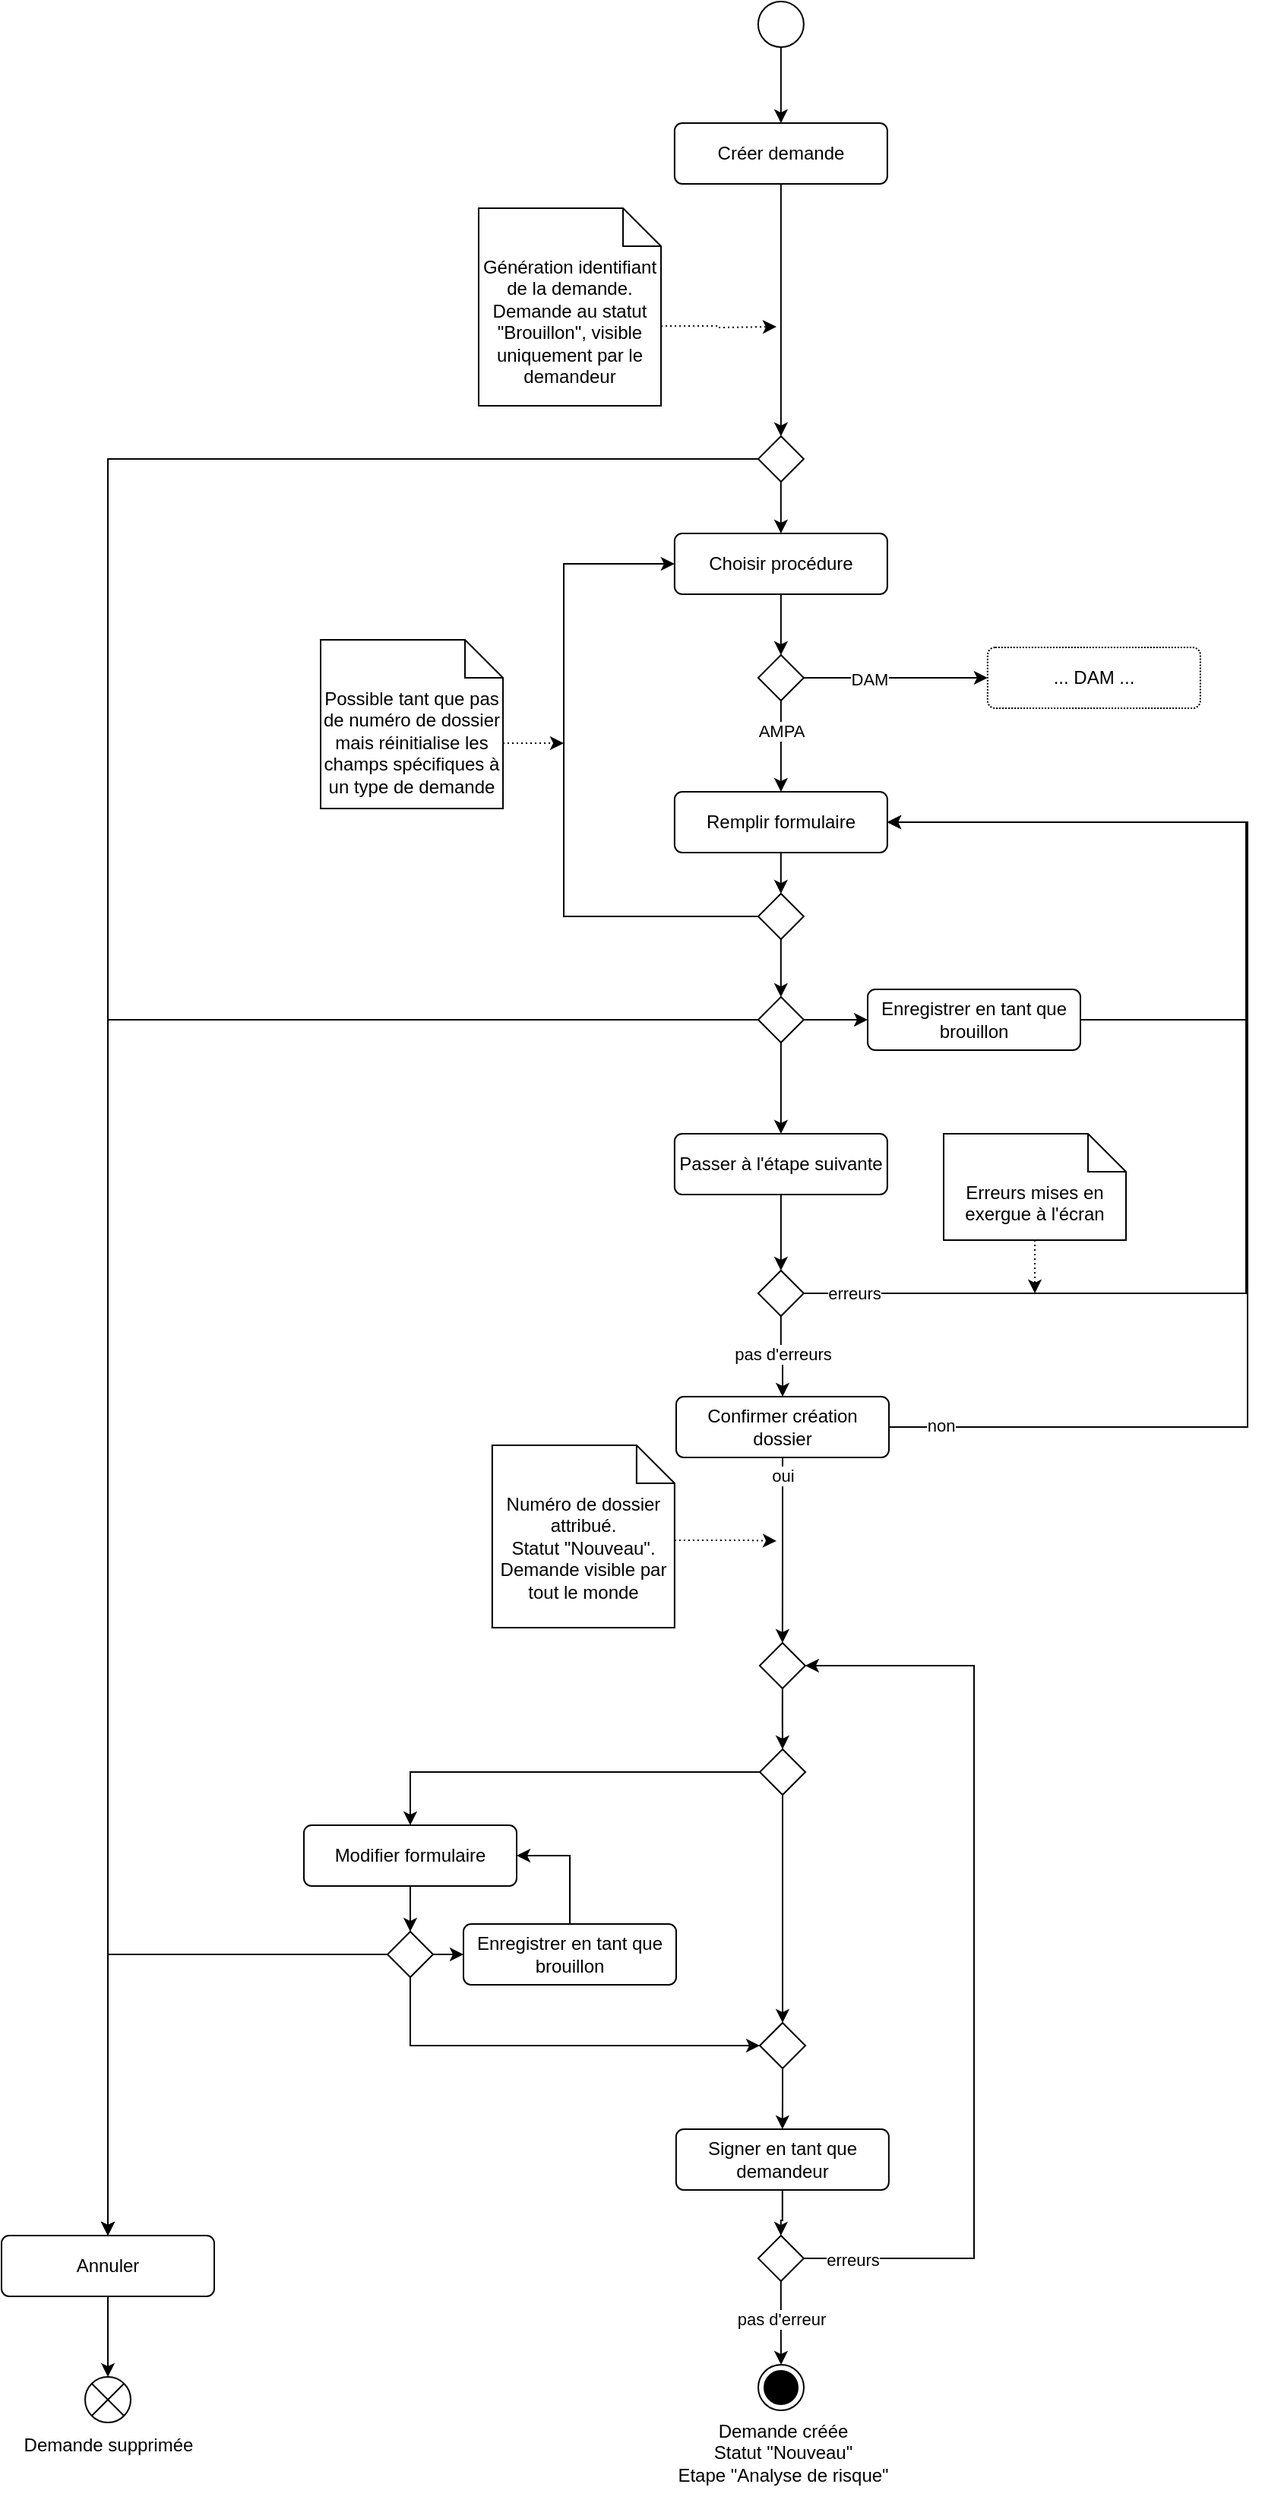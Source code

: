 <mxfile version="27.1.4">
  <diagram name="Page-1" id="jMT7qvEgKrcYKiHkLbD0">
    <mxGraphModel dx="4077" dy="3131" grid="1" gridSize="10" guides="1" tooltips="1" connect="1" arrows="1" fold="1" page="1" pageScale="1" pageWidth="827" pageHeight="1169" math="0" shadow="0">
      <root>
        <mxCell id="0" />
        <mxCell id="1" parent="0" />
        <mxCell id="IQUpeEHo_qNDzm3f8D3w-1" style="edgeStyle=orthogonalEdgeStyle;rounded=0;orthogonalLoop=1;jettySize=auto;html=1;exitX=0.5;exitY=1;exitDx=0;exitDy=0;" edge="1" parent="1" source="IQUpeEHo_qNDzm3f8D3w-2" target="IQUpeEHo_qNDzm3f8D3w-4">
          <mxGeometry relative="1" as="geometry" />
        </mxCell>
        <mxCell id="IQUpeEHo_qNDzm3f8D3w-2" value="" style="ellipse;" vertex="1" parent="1">
          <mxGeometry x="397.93" y="-40" width="30" height="30" as="geometry" />
        </mxCell>
        <mxCell id="IQUpeEHo_qNDzm3f8D3w-3" value="" style="edgeStyle=orthogonalEdgeStyle;rounded=0;orthogonalLoop=1;jettySize=auto;html=1;entryX=0.5;entryY=0;entryDx=0;entryDy=0;" edge="1" parent="1" source="IQUpeEHo_qNDzm3f8D3w-50" target="IQUpeEHo_qNDzm3f8D3w-17">
          <mxGeometry relative="1" as="geometry">
            <mxPoint x="413" y="240" as="targetPoint" />
          </mxGeometry>
        </mxCell>
        <mxCell id="IQUpeEHo_qNDzm3f8D3w-4" value="&lt;div&gt;Créer demande&lt;/div&gt;" style="html=1;align=center;verticalAlign=middle;rounded=1;absoluteArcSize=1;arcSize=10;dashed=0;whiteSpace=wrap;" vertex="1" parent="1">
          <mxGeometry x="342.93" y="40" width="140" height="40" as="geometry" />
        </mxCell>
        <mxCell id="IQUpeEHo_qNDzm3f8D3w-5" value="" style="edgeStyle=orthogonalEdgeStyle;rounded=0;orthogonalLoop=1;jettySize=auto;html=1;" edge="1" parent="1" source="IQUpeEHo_qNDzm3f8D3w-54" target="IQUpeEHo_qNDzm3f8D3w-12">
          <mxGeometry relative="1" as="geometry" />
        </mxCell>
        <mxCell id="IQUpeEHo_qNDzm3f8D3w-6" style="edgeStyle=orthogonalEdgeStyle;rounded=0;orthogonalLoop=1;jettySize=auto;html=1;exitX=0;exitY=0.5;exitDx=0;exitDy=0;entryX=0.5;entryY=0;entryDx=0;entryDy=0;" edge="1" parent="1" source="IQUpeEHo_qNDzm3f8D3w-12" target="IQUpeEHo_qNDzm3f8D3w-14">
          <mxGeometry relative="1" as="geometry" />
        </mxCell>
        <mxCell id="IQUpeEHo_qNDzm3f8D3w-7" value="Remplir formulaire" style="html=1;align=center;verticalAlign=middle;rounded=1;absoluteArcSize=1;arcSize=10;dashed=0;whiteSpace=wrap;" vertex="1" parent="1">
          <mxGeometry x="342.93" y="480" width="140" height="40" as="geometry" />
        </mxCell>
        <mxCell id="IQUpeEHo_qNDzm3f8D3w-8" style="edgeStyle=orthogonalEdgeStyle;rounded=0;orthogonalLoop=1;jettySize=auto;html=1;exitX=0;exitY=0;exitDx=120;exitDy=77.5;exitPerimeter=0;dashed=1;dashPattern=1 2;" edge="1" parent="1" source="IQUpeEHo_qNDzm3f8D3w-9">
          <mxGeometry relative="1" as="geometry">
            <mxPoint x="410" y="174" as="targetPoint" />
          </mxGeometry>
        </mxCell>
        <mxCell id="IQUpeEHo_qNDzm3f8D3w-9" value="&lt;div&gt;Génération identifiant de la demande.&lt;/div&gt;&lt;div&gt;Demande au statut &quot;Brouillon&quot;, visible uniquement par le demandeur&lt;/div&gt;" style="shape=note2;boundedLbl=1;whiteSpace=wrap;html=1;size=25;verticalAlign=top;align=center;" vertex="1" parent="1">
          <mxGeometry x="214" y="96" width="120" height="130" as="geometry" />
        </mxCell>
        <mxCell id="IQUpeEHo_qNDzm3f8D3w-10" value="" style="edgeStyle=orthogonalEdgeStyle;rounded=0;orthogonalLoop=1;jettySize=auto;html=1;" edge="1" parent="1" source="IQUpeEHo_qNDzm3f8D3w-12" target="IQUpeEHo_qNDzm3f8D3w-25">
          <mxGeometry relative="1" as="geometry" />
        </mxCell>
        <mxCell id="IQUpeEHo_qNDzm3f8D3w-11" value="" style="edgeStyle=orthogonalEdgeStyle;rounded=0;orthogonalLoop=1;jettySize=auto;html=1;" edge="1" parent="1" source="IQUpeEHo_qNDzm3f8D3w-12" target="IQUpeEHo_qNDzm3f8D3w-27">
          <mxGeometry relative="1" as="geometry" />
        </mxCell>
        <mxCell id="IQUpeEHo_qNDzm3f8D3w-12" value="" style="rhombus;" vertex="1" parent="1">
          <mxGeometry x="397.93" y="615" width="30" height="30" as="geometry" />
        </mxCell>
        <mxCell id="IQUpeEHo_qNDzm3f8D3w-13" value="" style="edgeStyle=orthogonalEdgeStyle;rounded=0;orthogonalLoop=1;jettySize=auto;html=1;entryX=0.5;entryY=0;entryDx=0;entryDy=0;" edge="1" parent="1" source="IQUpeEHo_qNDzm3f8D3w-14" target="IQUpeEHo_qNDzm3f8D3w-71">
          <mxGeometry relative="1" as="geometry">
            <mxPoint x="-30.0" y="1525.0" as="targetPoint" />
          </mxGeometry>
        </mxCell>
        <mxCell id="IQUpeEHo_qNDzm3f8D3w-14" value="Annuler" style="html=1;align=center;verticalAlign=middle;rounded=1;absoluteArcSize=1;arcSize=10;dashed=0;whiteSpace=wrap;" vertex="1" parent="1">
          <mxGeometry x="-100" y="1430" width="140" height="40" as="geometry" />
        </mxCell>
        <mxCell id="IQUpeEHo_qNDzm3f8D3w-15" value="Demande supprimée" style="text;html=1;align=center;verticalAlign=middle;resizable=0;points=[];autosize=1;strokeColor=none;fillColor=none;" vertex="1" parent="1">
          <mxGeometry x="-95" y="1553" width="130" height="30" as="geometry" />
        </mxCell>
        <mxCell id="IQUpeEHo_qNDzm3f8D3w-16" value="" style="edgeStyle=orthogonalEdgeStyle;rounded=0;orthogonalLoop=1;jettySize=auto;html=1;" edge="1" parent="1" source="IQUpeEHo_qNDzm3f8D3w-17" target="IQUpeEHo_qNDzm3f8D3w-22">
          <mxGeometry relative="1" as="geometry" />
        </mxCell>
        <mxCell id="IQUpeEHo_qNDzm3f8D3w-17" value="Choisir procédure" style="html=1;align=center;verticalAlign=middle;rounded=1;absoluteArcSize=1;arcSize=10;dashed=0;whiteSpace=wrap;" vertex="1" parent="1">
          <mxGeometry x="342.93" y="310" width="140" height="40" as="geometry" />
        </mxCell>
        <mxCell id="IQUpeEHo_qNDzm3f8D3w-18" value="" style="edgeStyle=orthogonalEdgeStyle;rounded=0;orthogonalLoop=1;jettySize=auto;html=1;" edge="1" parent="1" source="IQUpeEHo_qNDzm3f8D3w-22" target="IQUpeEHo_qNDzm3f8D3w-7">
          <mxGeometry relative="1" as="geometry" />
        </mxCell>
        <mxCell id="IQUpeEHo_qNDzm3f8D3w-19" value="AMPA" style="edgeLabel;html=1;align=center;verticalAlign=middle;resizable=0;points=[];" vertex="1" connectable="0" parent="IQUpeEHo_qNDzm3f8D3w-18">
          <mxGeometry x="-0.043" relative="1" as="geometry">
            <mxPoint y="-9" as="offset" />
          </mxGeometry>
        </mxCell>
        <mxCell id="IQUpeEHo_qNDzm3f8D3w-20" style="edgeStyle=orthogonalEdgeStyle;rounded=0;orthogonalLoop=1;jettySize=auto;html=1;exitX=1;exitY=0.5;exitDx=0;exitDy=0;entryX=0;entryY=0.5;entryDx=0;entryDy=0;" edge="1" parent="1" source="IQUpeEHo_qNDzm3f8D3w-22" target="IQUpeEHo_qNDzm3f8D3w-23">
          <mxGeometry relative="1" as="geometry" />
        </mxCell>
        <mxCell id="IQUpeEHo_qNDzm3f8D3w-21" value="DAM" style="edgeLabel;html=1;align=center;verticalAlign=middle;resizable=0;points=[];" vertex="1" connectable="0" parent="IQUpeEHo_qNDzm3f8D3w-20">
          <mxGeometry x="-0.299" y="-1" relative="1" as="geometry">
            <mxPoint as="offset" />
          </mxGeometry>
        </mxCell>
        <mxCell id="IQUpeEHo_qNDzm3f8D3w-22" value="" style="rhombus;" vertex="1" parent="1">
          <mxGeometry x="397.93" y="390" width="30" height="30" as="geometry" />
        </mxCell>
        <mxCell id="IQUpeEHo_qNDzm3f8D3w-23" value="... DAM ..." style="html=1;align=center;verticalAlign=middle;rounded=1;absoluteArcSize=1;arcSize=10;dashed=1;whiteSpace=wrap;dashPattern=1 1;" vertex="1" parent="1">
          <mxGeometry x="548.93" y="385" width="140" height="40" as="geometry" />
        </mxCell>
        <mxCell id="IQUpeEHo_qNDzm3f8D3w-24" style="edgeStyle=orthogonalEdgeStyle;rounded=0;orthogonalLoop=1;jettySize=auto;html=1;exitX=1;exitY=0.5;exitDx=0;exitDy=0;entryX=1;entryY=0.5;entryDx=0;entryDy=0;" edge="1" parent="1" source="IQUpeEHo_qNDzm3f8D3w-25" target="IQUpeEHo_qNDzm3f8D3w-7">
          <mxGeometry relative="1" as="geometry">
            <Array as="points">
              <mxPoint x="720" y="630" />
              <mxPoint x="720" y="500" />
            </Array>
          </mxGeometry>
        </mxCell>
        <mxCell id="IQUpeEHo_qNDzm3f8D3w-25" value="Enregistrer en tant que brouillon" style="html=1;align=center;verticalAlign=middle;rounded=1;absoluteArcSize=1;arcSize=10;dashed=0;whiteSpace=wrap;" vertex="1" parent="1">
          <mxGeometry x="470" y="610" width="140" height="40" as="geometry" />
        </mxCell>
        <mxCell id="IQUpeEHo_qNDzm3f8D3w-26" value="" style="edgeStyle=orthogonalEdgeStyle;rounded=0;orthogonalLoop=1;jettySize=auto;html=1;" edge="1" parent="1" source="IQUpeEHo_qNDzm3f8D3w-27" target="IQUpeEHo_qNDzm3f8D3w-32">
          <mxGeometry relative="1" as="geometry" />
        </mxCell>
        <mxCell id="IQUpeEHo_qNDzm3f8D3w-27" value="Passer à l&#39;étape suivante" style="html=1;align=center;verticalAlign=middle;rounded=1;absoluteArcSize=1;arcSize=10;dashed=0;whiteSpace=wrap;" vertex="1" parent="1">
          <mxGeometry x="342.93" y="705" width="140" height="40" as="geometry" />
        </mxCell>
        <mxCell id="IQUpeEHo_qNDzm3f8D3w-28" style="edgeStyle=orthogonalEdgeStyle;rounded=0;orthogonalLoop=1;jettySize=auto;html=1;exitX=1;exitY=0.5;exitDx=0;exitDy=0;entryX=1;entryY=0.5;entryDx=0;entryDy=0;" edge="1" parent="1" source="IQUpeEHo_qNDzm3f8D3w-32" target="IQUpeEHo_qNDzm3f8D3w-7">
          <mxGeometry relative="1" as="geometry">
            <Array as="points">
              <mxPoint x="719" y="810" />
              <mxPoint x="719" y="500" />
            </Array>
          </mxGeometry>
        </mxCell>
        <mxCell id="IQUpeEHo_qNDzm3f8D3w-29" value="erreurs" style="edgeLabel;html=1;align=center;verticalAlign=middle;resizable=0;points=[];" vertex="1" connectable="0" parent="IQUpeEHo_qNDzm3f8D3w-28">
          <mxGeometry x="-0.851" y="1" relative="1" as="geometry">
            <mxPoint x="-30" y="1" as="offset" />
          </mxGeometry>
        </mxCell>
        <mxCell id="IQUpeEHo_qNDzm3f8D3w-30" value="" style="edgeStyle=orthogonalEdgeStyle;rounded=0;orthogonalLoop=1;jettySize=auto;html=1;" edge="1" parent="1" source="IQUpeEHo_qNDzm3f8D3w-32" target="IQUpeEHo_qNDzm3f8D3w-36">
          <mxGeometry relative="1" as="geometry" />
        </mxCell>
        <mxCell id="IQUpeEHo_qNDzm3f8D3w-31" value="pas d&#39;erreurs" style="edgeLabel;html=1;align=center;verticalAlign=middle;resizable=0;points=[];" vertex="1" connectable="0" parent="IQUpeEHo_qNDzm3f8D3w-30">
          <mxGeometry x="-0.093" y="1" relative="1" as="geometry">
            <mxPoint as="offset" />
          </mxGeometry>
        </mxCell>
        <mxCell id="IQUpeEHo_qNDzm3f8D3w-32" value="" style="rhombus;" vertex="1" parent="1">
          <mxGeometry x="397.93" y="795" width="30" height="30" as="geometry" />
        </mxCell>
        <mxCell id="IQUpeEHo_qNDzm3f8D3w-33" style="edgeStyle=orthogonalEdgeStyle;rounded=0;orthogonalLoop=1;jettySize=auto;html=1;exitX=1;exitY=0.5;exitDx=0;exitDy=0;entryX=1;entryY=0.5;entryDx=0;entryDy=0;" edge="1" parent="1" source="IQUpeEHo_qNDzm3f8D3w-36" target="IQUpeEHo_qNDzm3f8D3w-7">
          <mxGeometry relative="1" as="geometry">
            <Array as="points">
              <mxPoint x="720" y="898" />
              <mxPoint x="720" y="500" />
            </Array>
          </mxGeometry>
        </mxCell>
        <mxCell id="IQUpeEHo_qNDzm3f8D3w-34" value="non" style="edgeLabel;html=1;align=center;verticalAlign=middle;resizable=0;points=[];" vertex="1" connectable="0" parent="IQUpeEHo_qNDzm3f8D3w-33">
          <mxGeometry x="-0.922" y="1" relative="1" as="geometry">
            <mxPoint as="offset" />
          </mxGeometry>
        </mxCell>
        <mxCell id="IQUpeEHo_qNDzm3f8D3w-35" style="edgeStyle=orthogonalEdgeStyle;rounded=0;orthogonalLoop=1;jettySize=auto;html=1;exitX=0.5;exitY=1;exitDx=0;exitDy=0;entryX=0.5;entryY=0;entryDx=0;entryDy=0;" edge="1" parent="1" source="IQUpeEHo_qNDzm3f8D3w-74" target="IQUpeEHo_qNDzm3f8D3w-44">
          <mxGeometry relative="1" as="geometry" />
        </mxCell>
        <mxCell id="IQUpeEHo_qNDzm3f8D3w-36" value="Confirmer création dossier" style="html=1;align=center;verticalAlign=middle;rounded=1;absoluteArcSize=1;arcSize=10;dashed=0;whiteSpace=wrap;" vertex="1" parent="1">
          <mxGeometry x="344.0" y="878" width="140" height="40" as="geometry" />
        </mxCell>
        <mxCell id="IQUpeEHo_qNDzm3f8D3w-37" value="" style="edgeStyle=orthogonalEdgeStyle;rounded=0;orthogonalLoop=1;jettySize=auto;html=1;entryX=0.5;entryY=0;entryDx=0;entryDy=0;" edge="1" parent="1" source="IQUpeEHo_qNDzm3f8D3w-69" target="IQUpeEHo_qNDzm3f8D3w-70">
          <mxGeometry relative="1" as="geometry">
            <mxPoint x="413" y="1513" as="targetPoint" />
          </mxGeometry>
        </mxCell>
        <mxCell id="IQUpeEHo_qNDzm3f8D3w-38" value="pas d&#39;erreur" style="edgeLabel;html=1;align=center;verticalAlign=middle;resizable=0;points=[];" vertex="1" connectable="0" parent="IQUpeEHo_qNDzm3f8D3w-37">
          <mxGeometry x="-0.1" relative="1" as="geometry">
            <mxPoint as="offset" />
          </mxGeometry>
        </mxCell>
        <mxCell id="IQUpeEHo_qNDzm3f8D3w-39" value="Signer en tant que demandeur" style="html=1;align=center;verticalAlign=middle;rounded=1;absoluteArcSize=1;arcSize=10;dashed=0;whiteSpace=wrap;" vertex="1" parent="1">
          <mxGeometry x="343.93" y="1360" width="140" height="40" as="geometry" />
        </mxCell>
        <mxCell id="IQUpeEHo_qNDzm3f8D3w-40" style="edgeStyle=orthogonalEdgeStyle;rounded=0;orthogonalLoop=1;jettySize=auto;html=1;exitX=0.5;exitY=1;exitDx=0;exitDy=0;entryX=0;entryY=0.5;entryDx=0;entryDy=0;" edge="1" parent="1" source="IQUpeEHo_qNDzm3f8D3w-63" target="IQUpeEHo_qNDzm3f8D3w-46">
          <mxGeometry relative="1" as="geometry" />
        </mxCell>
        <mxCell id="IQUpeEHo_qNDzm3f8D3w-41" value="Modifier formulaire" style="html=1;align=center;verticalAlign=middle;rounded=1;absoluteArcSize=1;arcSize=10;dashed=0;whiteSpace=wrap;" vertex="1" parent="1">
          <mxGeometry x="99" y="1160" width="140" height="40" as="geometry" />
        </mxCell>
        <mxCell id="IQUpeEHo_qNDzm3f8D3w-42" style="edgeStyle=orthogonalEdgeStyle;rounded=0;orthogonalLoop=1;jettySize=auto;html=1;exitX=0;exitY=0.5;exitDx=0;exitDy=0;entryX=0.5;entryY=0;entryDx=0;entryDy=0;" edge="1" parent="1" source="IQUpeEHo_qNDzm3f8D3w-44" target="IQUpeEHo_qNDzm3f8D3w-41">
          <mxGeometry relative="1" as="geometry" />
        </mxCell>
        <mxCell id="IQUpeEHo_qNDzm3f8D3w-43" style="edgeStyle=orthogonalEdgeStyle;rounded=0;orthogonalLoop=1;jettySize=auto;html=1;exitX=0.5;exitY=1;exitDx=0;exitDy=0;entryX=0.5;entryY=0;entryDx=0;entryDy=0;" edge="1" parent="1" source="IQUpeEHo_qNDzm3f8D3w-44" target="IQUpeEHo_qNDzm3f8D3w-46">
          <mxGeometry relative="1" as="geometry" />
        </mxCell>
        <mxCell id="IQUpeEHo_qNDzm3f8D3w-44" value="" style="rhombus;" vertex="1" parent="1">
          <mxGeometry x="399" y="1110" width="30" height="30" as="geometry" />
        </mxCell>
        <mxCell id="IQUpeEHo_qNDzm3f8D3w-45" value="" style="edgeStyle=orthogonalEdgeStyle;rounded=0;orthogonalLoop=1;jettySize=auto;html=1;" edge="1" parent="1" source="IQUpeEHo_qNDzm3f8D3w-46" target="IQUpeEHo_qNDzm3f8D3w-39">
          <mxGeometry relative="1" as="geometry" />
        </mxCell>
        <mxCell id="IQUpeEHo_qNDzm3f8D3w-46" value="" style="rhombus;" vertex="1" parent="1">
          <mxGeometry x="399" y="1290" width="30" height="30" as="geometry" />
        </mxCell>
        <mxCell id="IQUpeEHo_qNDzm3f8D3w-47" value="&lt;div&gt;Demande créée&lt;/div&gt;&lt;div&gt;Statut &quot;Nouveau&quot;&lt;/div&gt;&lt;div&gt;Etape &quot;Analyse de risque&quot;&lt;/div&gt;" style="text;html=1;align=center;verticalAlign=middle;resizable=0;points=[];autosize=1;strokeColor=none;fillColor=none;" vertex="1" parent="1">
          <mxGeometry x="334" y="1543" width="160" height="60" as="geometry" />
        </mxCell>
        <mxCell id="IQUpeEHo_qNDzm3f8D3w-48" value="" style="edgeStyle=orthogonalEdgeStyle;rounded=0;orthogonalLoop=1;jettySize=auto;html=1;entryX=0.5;entryY=0;entryDx=0;entryDy=0;" edge="1" parent="1" source="IQUpeEHo_qNDzm3f8D3w-4" target="IQUpeEHo_qNDzm3f8D3w-50">
          <mxGeometry relative="1" as="geometry">
            <mxPoint x="413" y="310" as="targetPoint" />
            <mxPoint x="413" y="162" as="sourcePoint" />
          </mxGeometry>
        </mxCell>
        <mxCell id="IQUpeEHo_qNDzm3f8D3w-49" style="edgeStyle=orthogonalEdgeStyle;rounded=0;orthogonalLoop=1;jettySize=auto;html=1;exitX=0;exitY=0.5;exitDx=0;exitDy=0;" edge="1" parent="1" source="IQUpeEHo_qNDzm3f8D3w-50" target="IQUpeEHo_qNDzm3f8D3w-14">
          <mxGeometry relative="1" as="geometry" />
        </mxCell>
        <mxCell id="IQUpeEHo_qNDzm3f8D3w-50" value="" style="rhombus;" vertex="1" parent="1">
          <mxGeometry x="397.93" y="246" width="30" height="30" as="geometry" />
        </mxCell>
        <mxCell id="IQUpeEHo_qNDzm3f8D3w-51" value="Possible tant que pas de numéro de dossier mais réinitialise les champs spécifiques à un type de demande" style="shape=note2;boundedLbl=1;whiteSpace=wrap;html=1;size=25;verticalAlign=top;align=center;" vertex="1" parent="1">
          <mxGeometry x="110" y="380" width="120" height="111" as="geometry" />
        </mxCell>
        <mxCell id="IQUpeEHo_qNDzm3f8D3w-52" value="" style="edgeStyle=orthogonalEdgeStyle;rounded=0;orthogonalLoop=1;jettySize=auto;html=1;" edge="1" parent="1" source="IQUpeEHo_qNDzm3f8D3w-7" target="IQUpeEHo_qNDzm3f8D3w-54">
          <mxGeometry relative="1" as="geometry">
            <mxPoint x="413" y="520" as="sourcePoint" />
            <mxPoint x="413" y="615" as="targetPoint" />
          </mxGeometry>
        </mxCell>
        <mxCell id="IQUpeEHo_qNDzm3f8D3w-53" style="edgeStyle=orthogonalEdgeStyle;rounded=0;orthogonalLoop=1;jettySize=auto;html=1;exitX=0;exitY=0.5;exitDx=0;exitDy=0;entryX=0;entryY=0.5;entryDx=0;entryDy=0;" edge="1" parent="1" source="IQUpeEHo_qNDzm3f8D3w-54" target="IQUpeEHo_qNDzm3f8D3w-17">
          <mxGeometry relative="1" as="geometry">
            <Array as="points">
              <mxPoint x="270" y="562" />
              <mxPoint x="270" y="330" />
            </Array>
          </mxGeometry>
        </mxCell>
        <mxCell id="IQUpeEHo_qNDzm3f8D3w-54" value="" style="rhombus;" vertex="1" parent="1">
          <mxGeometry x="397.93" y="547" width="30" height="30" as="geometry" />
        </mxCell>
        <mxCell id="IQUpeEHo_qNDzm3f8D3w-55" style="edgeStyle=orthogonalEdgeStyle;rounded=0;orthogonalLoop=1;jettySize=auto;html=1;exitX=0;exitY=0;exitDx=120;exitDy=68;exitPerimeter=0;dashed=1;dashPattern=1 2;" edge="1" parent="1" source="IQUpeEHo_qNDzm3f8D3w-51">
          <mxGeometry relative="1" as="geometry">
            <mxPoint x="270" y="448" as="targetPoint" />
            <mxPoint x="390" y="350" as="sourcePoint" />
          </mxGeometry>
        </mxCell>
        <mxCell id="IQUpeEHo_qNDzm3f8D3w-56" value="&lt;div&gt;Numéro de dossier attribué.&lt;/div&gt;&lt;div&gt;Statut &quot;Nouveau&quot;. &lt;br&gt;&lt;/div&gt;&lt;div&gt;Demande visible par tout le monde&lt;/div&gt;" style="shape=note2;boundedLbl=1;whiteSpace=wrap;html=1;size=25;verticalAlign=top;align=center;" vertex="1" parent="1">
          <mxGeometry x="222.93" y="910" width="120" height="120" as="geometry" />
        </mxCell>
        <mxCell id="IQUpeEHo_qNDzm3f8D3w-57" value="Erreurs mises en exergue à l&#39;écran" style="shape=note2;boundedLbl=1;whiteSpace=wrap;html=1;size=25;verticalAlign=top;align=center;" vertex="1" parent="1">
          <mxGeometry x="520" y="705" width="120" height="70" as="geometry" />
        </mxCell>
        <mxCell id="IQUpeEHo_qNDzm3f8D3w-58" style="edgeStyle=orthogonalEdgeStyle;rounded=0;orthogonalLoop=1;jettySize=auto;html=1;exitX=0.5;exitY=1;exitDx=0;exitDy=0;exitPerimeter=0;dashed=1;dashPattern=1 2;" edge="1" parent="1" source="IQUpeEHo_qNDzm3f8D3w-57">
          <mxGeometry relative="1" as="geometry">
            <mxPoint x="580" y="810" as="targetPoint" />
            <mxPoint x="1060" y="630" as="sourcePoint" />
            <Array as="points">
              <mxPoint x="580" y="800" />
              <mxPoint x="580" y="800" />
            </Array>
          </mxGeometry>
        </mxCell>
        <mxCell id="IQUpeEHo_qNDzm3f8D3w-59" style="edgeStyle=orthogonalEdgeStyle;rounded=0;orthogonalLoop=1;jettySize=auto;html=1;dashed=1;dashPattern=1 2;exitX=0;exitY=0;exitDx=120;exitDy=62.5;exitPerimeter=0;" edge="1" parent="1" source="IQUpeEHo_qNDzm3f8D3w-56">
          <mxGeometry relative="1" as="geometry">
            <mxPoint x="410" y="973" as="targetPoint" />
            <mxPoint x="290" y="973" as="sourcePoint" />
            <Array as="points">
              <mxPoint x="390" y="972" />
              <mxPoint x="410" y="973" />
            </Array>
          </mxGeometry>
        </mxCell>
        <mxCell id="IQUpeEHo_qNDzm3f8D3w-60" value="" style="edgeStyle=orthogonalEdgeStyle;rounded=0;orthogonalLoop=1;jettySize=auto;html=1;exitX=0.5;exitY=1;exitDx=0;exitDy=0;entryX=0.5;entryY=0;entryDx=0;entryDy=0;" edge="1" parent="1" source="IQUpeEHo_qNDzm3f8D3w-41" target="IQUpeEHo_qNDzm3f8D3w-63">
          <mxGeometry relative="1" as="geometry">
            <mxPoint x="169" y="1200" as="sourcePoint" />
            <mxPoint x="239" y="1305" as="targetPoint" />
          </mxGeometry>
        </mxCell>
        <mxCell id="IQUpeEHo_qNDzm3f8D3w-61" style="edgeStyle=orthogonalEdgeStyle;rounded=0;orthogonalLoop=1;jettySize=auto;html=1;exitX=0;exitY=0.5;exitDx=0;exitDy=0;entryX=0.5;entryY=0;entryDx=0;entryDy=0;" edge="1" parent="1" source="IQUpeEHo_qNDzm3f8D3w-63" target="IQUpeEHo_qNDzm3f8D3w-14">
          <mxGeometry relative="1" as="geometry" />
        </mxCell>
        <mxCell id="IQUpeEHo_qNDzm3f8D3w-62" value="" style="edgeStyle=orthogonalEdgeStyle;rounded=0;orthogonalLoop=1;jettySize=auto;html=1;" edge="1" parent="1" source="IQUpeEHo_qNDzm3f8D3w-63" target="IQUpeEHo_qNDzm3f8D3w-65">
          <mxGeometry relative="1" as="geometry" />
        </mxCell>
        <mxCell id="IQUpeEHo_qNDzm3f8D3w-63" value="" style="rhombus;" vertex="1" parent="1">
          <mxGeometry x="154" y="1230" width="30" height="30" as="geometry" />
        </mxCell>
        <mxCell id="IQUpeEHo_qNDzm3f8D3w-64" style="edgeStyle=orthogonalEdgeStyle;rounded=0;orthogonalLoop=1;jettySize=auto;html=1;exitX=0.5;exitY=0;exitDx=0;exitDy=0;entryX=1;entryY=0.5;entryDx=0;entryDy=0;" edge="1" parent="1" source="IQUpeEHo_qNDzm3f8D3w-65" target="IQUpeEHo_qNDzm3f8D3w-41">
          <mxGeometry relative="1" as="geometry" />
        </mxCell>
        <mxCell id="IQUpeEHo_qNDzm3f8D3w-65" value="Enregistrer en tant que brouillon" style="html=1;align=center;verticalAlign=middle;rounded=1;absoluteArcSize=1;arcSize=10;dashed=0;whiteSpace=wrap;" vertex="1" parent="1">
          <mxGeometry x="204" y="1225" width="140" height="40" as="geometry" />
        </mxCell>
        <mxCell id="IQUpeEHo_qNDzm3f8D3w-66" value="" style="edgeStyle=orthogonalEdgeStyle;rounded=0;orthogonalLoop=1;jettySize=auto;html=1;" edge="1" parent="1" source="IQUpeEHo_qNDzm3f8D3w-39" target="IQUpeEHo_qNDzm3f8D3w-69">
          <mxGeometry relative="1" as="geometry">
            <mxPoint x="414" y="1400" as="sourcePoint" />
            <mxPoint x="414" y="1513" as="targetPoint" />
          </mxGeometry>
        </mxCell>
        <mxCell id="IQUpeEHo_qNDzm3f8D3w-67" style="edgeStyle=orthogonalEdgeStyle;rounded=0;orthogonalLoop=1;jettySize=auto;html=1;exitX=1;exitY=0.5;exitDx=0;exitDy=0;entryX=1;entryY=0.5;entryDx=0;entryDy=0;" edge="1" parent="1" source="IQUpeEHo_qNDzm3f8D3w-69" target="IQUpeEHo_qNDzm3f8D3w-74">
          <mxGeometry relative="1" as="geometry">
            <Array as="points">
              <mxPoint x="540" y="1445" />
              <mxPoint x="540" y="1055" />
            </Array>
          </mxGeometry>
        </mxCell>
        <mxCell id="IQUpeEHo_qNDzm3f8D3w-68" value="&lt;div&gt;erreurs&lt;/div&gt;" style="edgeLabel;html=1;align=center;verticalAlign=middle;resizable=0;points=[];" vertex="1" connectable="0" parent="IQUpeEHo_qNDzm3f8D3w-67">
          <mxGeometry x="-0.897" y="-1" relative="1" as="geometry">
            <mxPoint as="offset" />
          </mxGeometry>
        </mxCell>
        <mxCell id="IQUpeEHo_qNDzm3f8D3w-69" value="" style="rhombus;" vertex="1" parent="1">
          <mxGeometry x="397.93" y="1430" width="30" height="30" as="geometry" />
        </mxCell>
        <mxCell id="IQUpeEHo_qNDzm3f8D3w-70" value="" style="ellipse;html=1;shape=endState;fillColor=strokeColor;" vertex="1" parent="1">
          <mxGeometry x="398" y="1515" width="30" height="30" as="geometry" />
        </mxCell>
        <mxCell id="IQUpeEHo_qNDzm3f8D3w-71" value="" style="shape=sumEllipse;perimeter=ellipsePerimeter;html=1;backgroundOutline=1;" vertex="1" parent="1">
          <mxGeometry x="-45" y="1523" width="30" height="30" as="geometry" />
        </mxCell>
        <mxCell id="IQUpeEHo_qNDzm3f8D3w-72" value="" style="edgeStyle=orthogonalEdgeStyle;rounded=0;orthogonalLoop=1;jettySize=auto;html=1;exitX=0.5;exitY=1;exitDx=0;exitDy=0;entryX=0.5;entryY=0;entryDx=0;entryDy=0;" edge="1" parent="1" source="IQUpeEHo_qNDzm3f8D3w-36" target="IQUpeEHo_qNDzm3f8D3w-74">
          <mxGeometry relative="1" as="geometry">
            <mxPoint x="414" y="918" as="sourcePoint" />
            <mxPoint x="414" y="1110" as="targetPoint" />
          </mxGeometry>
        </mxCell>
        <mxCell id="IQUpeEHo_qNDzm3f8D3w-73" value="oui" style="edgeLabel;html=1;align=center;verticalAlign=middle;resizable=0;points=[];" vertex="1" connectable="0" parent="IQUpeEHo_qNDzm3f8D3w-72">
          <mxGeometry x="-0.364" y="1" relative="1" as="geometry">
            <mxPoint x="-1" y="-27" as="offset" />
          </mxGeometry>
        </mxCell>
        <mxCell id="IQUpeEHo_qNDzm3f8D3w-74" value="" style="rhombus;" vertex="1" parent="1">
          <mxGeometry x="398.93" y="1040" width="30" height="30" as="geometry" />
        </mxCell>
      </root>
    </mxGraphModel>
  </diagram>
</mxfile>
